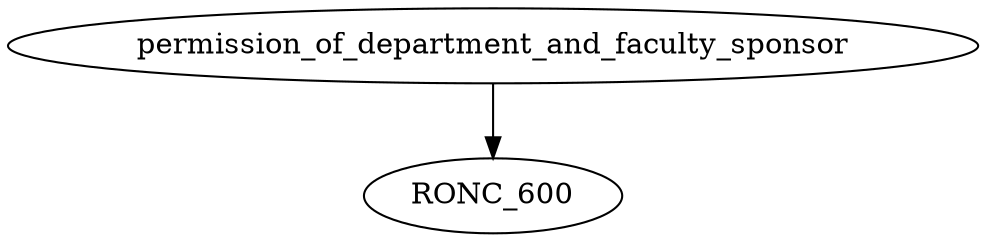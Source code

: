 digraph G {
    edge [color=black];
    permission_of_department_and_faculty_sponsor -> RONC_600;
}

